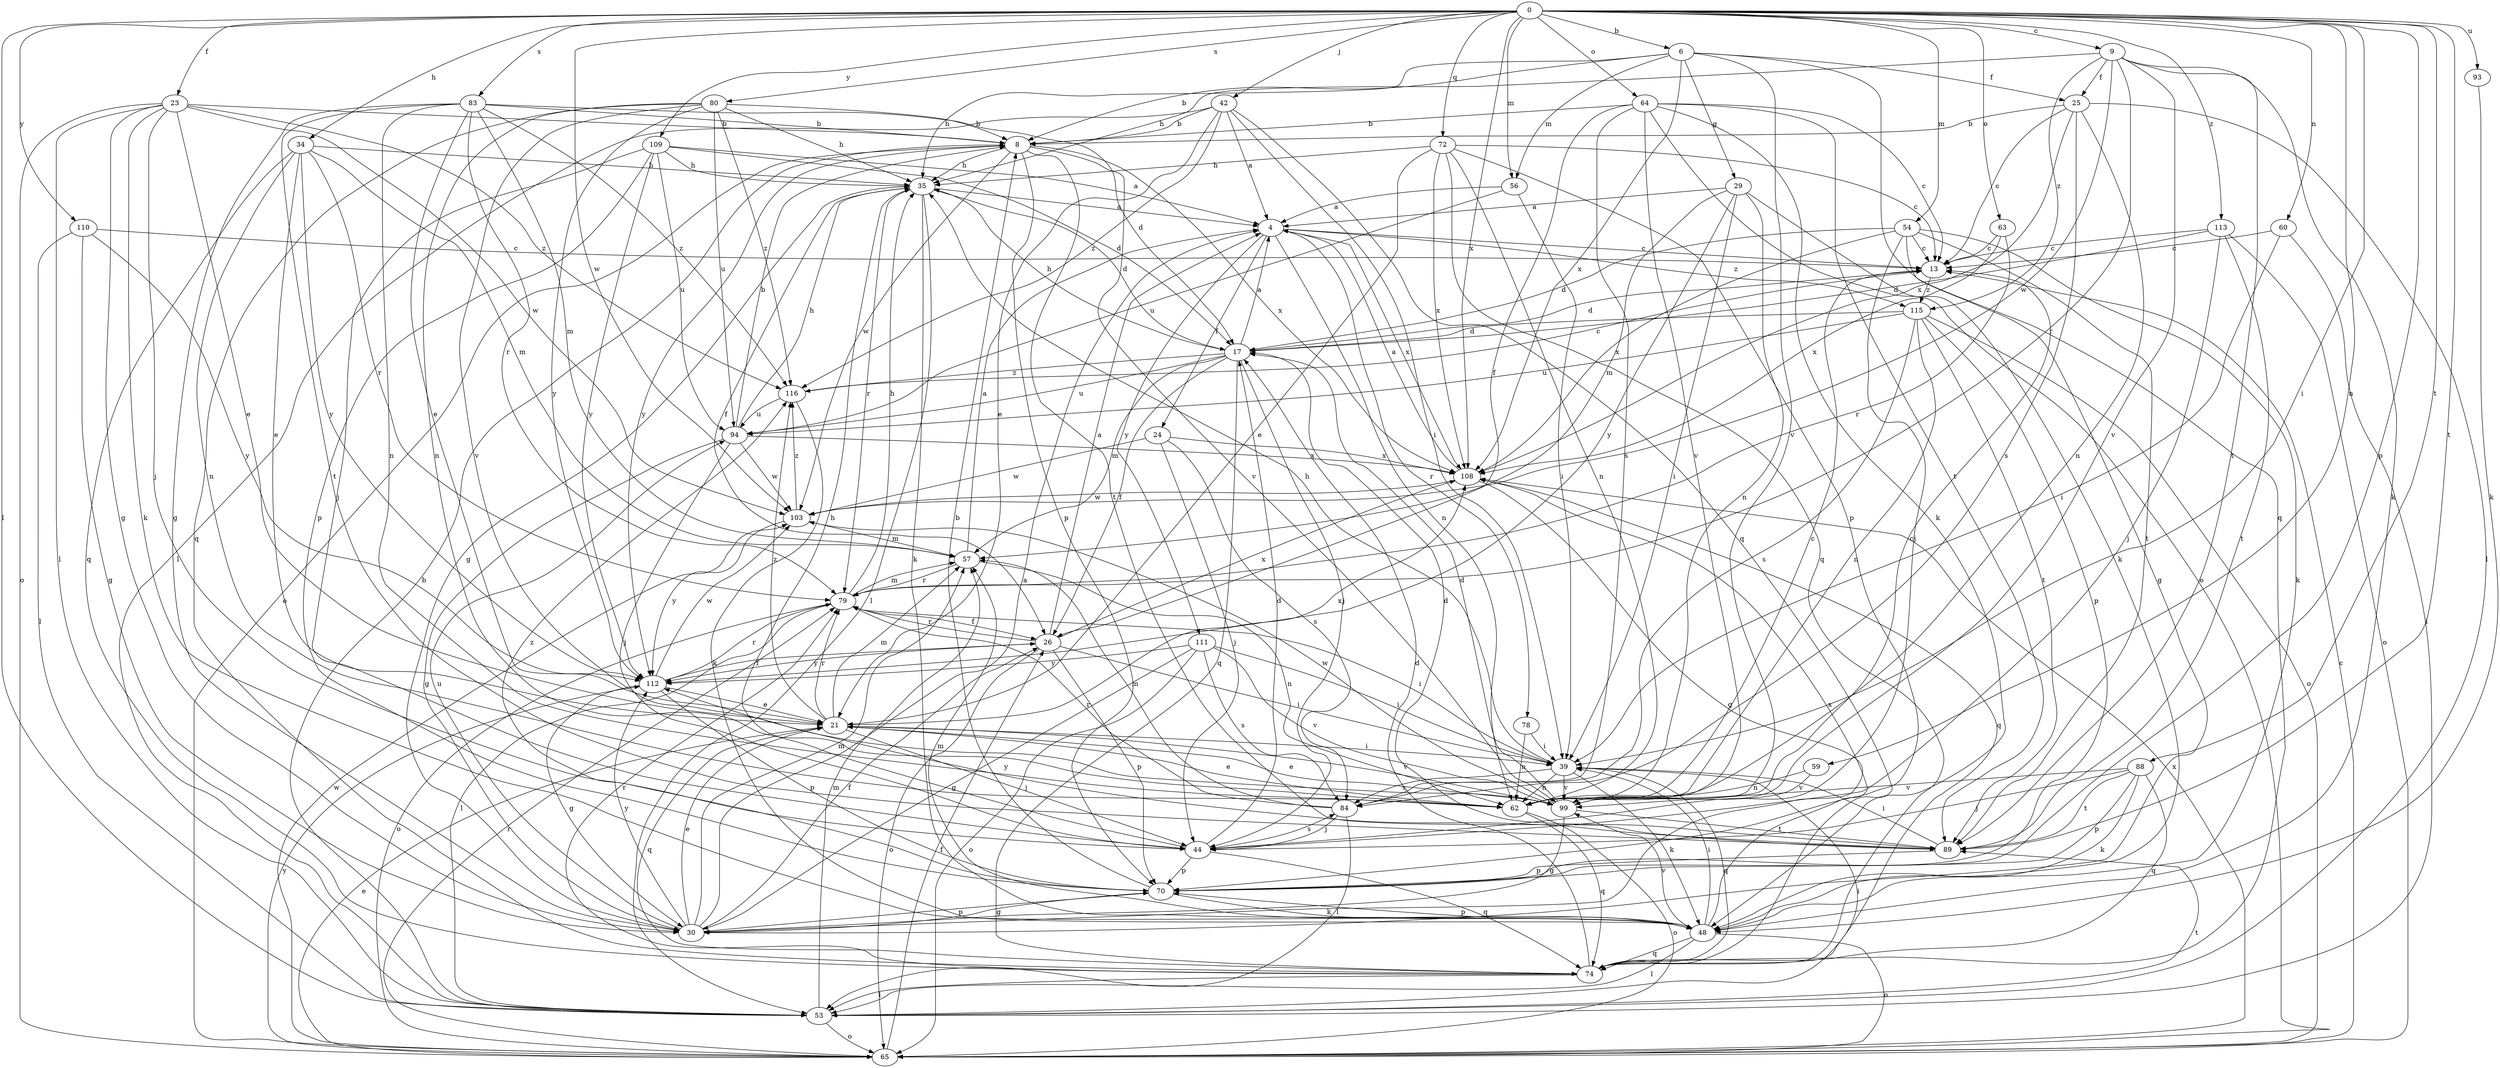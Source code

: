 strict digraph  {
0;
4;
6;
8;
9;
13;
17;
21;
23;
24;
25;
26;
29;
30;
34;
35;
39;
42;
44;
48;
53;
54;
56;
57;
59;
60;
62;
63;
64;
65;
70;
72;
74;
78;
79;
80;
83;
84;
88;
89;
93;
94;
99;
103;
108;
109;
110;
111;
112;
113;
115;
116;
0 -> 6  [label=b];
0 -> 9  [label=c];
0 -> 23  [label=f];
0 -> 34  [label=h];
0 -> 39  [label=i];
0 -> 42  [label=j];
0 -> 53  [label=l];
0 -> 54  [label=m];
0 -> 56  [label=m];
0 -> 59  [label=n];
0 -> 60  [label=n];
0 -> 63  [label=o];
0 -> 64  [label=o];
0 -> 70  [label=p];
0 -> 72  [label=q];
0 -> 80  [label=s];
0 -> 83  [label=s];
0 -> 88  [label=t];
0 -> 89  [label=t];
0 -> 93  [label=u];
0 -> 103  [label=w];
0 -> 108  [label=x];
0 -> 109  [label=y];
0 -> 110  [label=y];
0 -> 113  [label=z];
4 -> 13  [label=c];
4 -> 24  [label=f];
4 -> 62  [label=n];
4 -> 78  [label=r];
4 -> 108  [label=x];
4 -> 111  [label=y];
4 -> 115  [label=z];
6 -> 8  [label=b];
6 -> 25  [label=f];
6 -> 29  [label=g];
6 -> 35  [label=h];
6 -> 56  [label=m];
6 -> 74  [label=q];
6 -> 99  [label=v];
6 -> 108  [label=x];
8 -> 35  [label=h];
8 -> 65  [label=o];
8 -> 70  [label=p];
8 -> 89  [label=t];
8 -> 99  [label=v];
8 -> 103  [label=w];
8 -> 108  [label=x];
8 -> 112  [label=y];
9 -> 25  [label=f];
9 -> 35  [label=h];
9 -> 48  [label=k];
9 -> 79  [label=r];
9 -> 89  [label=t];
9 -> 99  [label=v];
9 -> 103  [label=w];
9 -> 115  [label=z];
13 -> 17  [label=d];
13 -> 115  [label=z];
17 -> 4  [label=a];
17 -> 26  [label=f];
17 -> 35  [label=h];
17 -> 44  [label=j];
17 -> 57  [label=m];
17 -> 74  [label=q];
17 -> 94  [label=u];
17 -> 116  [label=z];
21 -> 39  [label=i];
21 -> 44  [label=j];
21 -> 57  [label=m];
21 -> 74  [label=q];
21 -> 79  [label=r];
21 -> 99  [label=v];
21 -> 108  [label=x];
21 -> 116  [label=z];
23 -> 8  [label=b];
23 -> 21  [label=e];
23 -> 30  [label=g];
23 -> 44  [label=j];
23 -> 48  [label=k];
23 -> 53  [label=l];
23 -> 65  [label=o];
23 -> 103  [label=w];
23 -> 116  [label=z];
24 -> 44  [label=j];
24 -> 84  [label=s];
24 -> 103  [label=w];
24 -> 108  [label=x];
25 -> 8  [label=b];
25 -> 13  [label=c];
25 -> 53  [label=l];
25 -> 62  [label=n];
25 -> 84  [label=s];
25 -> 108  [label=x];
26 -> 4  [label=a];
26 -> 39  [label=i];
26 -> 65  [label=o];
26 -> 70  [label=p];
26 -> 79  [label=r];
26 -> 108  [label=x];
26 -> 112  [label=y];
29 -> 4  [label=a];
29 -> 39  [label=i];
29 -> 48  [label=k];
29 -> 57  [label=m];
29 -> 62  [label=n];
29 -> 112  [label=y];
30 -> 4  [label=a];
30 -> 21  [label=e];
30 -> 26  [label=f];
30 -> 57  [label=m];
30 -> 70  [label=p];
30 -> 94  [label=u];
30 -> 112  [label=y];
34 -> 21  [label=e];
34 -> 35  [label=h];
34 -> 57  [label=m];
34 -> 62  [label=n];
34 -> 74  [label=q];
34 -> 79  [label=r];
34 -> 112  [label=y];
35 -> 4  [label=a];
35 -> 17  [label=d];
35 -> 26  [label=f];
35 -> 30  [label=g];
35 -> 48  [label=k];
35 -> 53  [label=l];
35 -> 79  [label=r];
39 -> 35  [label=h];
39 -> 48  [label=k];
39 -> 62  [label=n];
39 -> 74  [label=q];
39 -> 84  [label=s];
39 -> 99  [label=v];
42 -> 4  [label=a];
42 -> 8  [label=b];
42 -> 21  [label=e];
42 -> 39  [label=i];
42 -> 53  [label=l];
42 -> 74  [label=q];
42 -> 116  [label=z];
44 -> 17  [label=d];
44 -> 35  [label=h];
44 -> 70  [label=p];
44 -> 74  [label=q];
44 -> 84  [label=s];
48 -> 39  [label=i];
48 -> 53  [label=l];
48 -> 57  [label=m];
48 -> 65  [label=o];
48 -> 70  [label=p];
48 -> 74  [label=q];
48 -> 99  [label=v];
48 -> 108  [label=x];
53 -> 8  [label=b];
53 -> 39  [label=i];
53 -> 57  [label=m];
53 -> 65  [label=o];
53 -> 89  [label=t];
54 -> 13  [label=c];
54 -> 17  [label=d];
54 -> 30  [label=g];
54 -> 44  [label=j];
54 -> 48  [label=k];
54 -> 89  [label=t];
54 -> 108  [label=x];
56 -> 4  [label=a];
56 -> 39  [label=i];
56 -> 94  [label=u];
57 -> 4  [label=a];
57 -> 62  [label=n];
57 -> 79  [label=r];
59 -> 62  [label=n];
59 -> 99  [label=v];
60 -> 13  [label=c];
60 -> 39  [label=i];
60 -> 53  [label=l];
62 -> 13  [label=c];
62 -> 21  [label=e];
62 -> 65  [label=o];
62 -> 74  [label=q];
63 -> 13  [label=c];
63 -> 79  [label=r];
63 -> 108  [label=x];
64 -> 8  [label=b];
64 -> 13  [label=c];
64 -> 26  [label=f];
64 -> 48  [label=k];
64 -> 65  [label=o];
64 -> 84  [label=s];
64 -> 89  [label=t];
64 -> 99  [label=v];
65 -> 13  [label=c];
65 -> 21  [label=e];
65 -> 26  [label=f];
65 -> 79  [label=r];
65 -> 103  [label=w];
65 -> 108  [label=x];
65 -> 112  [label=y];
70 -> 8  [label=b];
70 -> 30  [label=g];
70 -> 48  [label=k];
70 -> 116  [label=z];
72 -> 13  [label=c];
72 -> 21  [label=e];
72 -> 35  [label=h];
72 -> 62  [label=n];
72 -> 70  [label=p];
72 -> 74  [label=q];
72 -> 108  [label=x];
74 -> 17  [label=d];
74 -> 53  [label=l];
74 -> 79  [label=r];
78 -> 39  [label=i];
78 -> 62  [label=n];
79 -> 26  [label=f];
79 -> 35  [label=h];
79 -> 39  [label=i];
79 -> 53  [label=l];
79 -> 57  [label=m];
79 -> 65  [label=o];
80 -> 8  [label=b];
80 -> 35  [label=h];
80 -> 62  [label=n];
80 -> 74  [label=q];
80 -> 94  [label=u];
80 -> 99  [label=v];
80 -> 112  [label=y];
80 -> 116  [label=z];
83 -> 8  [label=b];
83 -> 17  [label=d];
83 -> 21  [label=e];
83 -> 30  [label=g];
83 -> 57  [label=m];
83 -> 62  [label=n];
83 -> 79  [label=r];
83 -> 89  [label=t];
83 -> 116  [label=z];
84 -> 44  [label=j];
84 -> 53  [label=l];
84 -> 57  [label=m];
84 -> 79  [label=r];
88 -> 44  [label=j];
88 -> 48  [label=k];
88 -> 70  [label=p];
88 -> 74  [label=q];
88 -> 89  [label=t];
88 -> 99  [label=v];
89 -> 17  [label=d];
89 -> 39  [label=i];
89 -> 70  [label=p];
89 -> 112  [label=y];
93 -> 48  [label=k];
94 -> 8  [label=b];
94 -> 30  [label=g];
94 -> 35  [label=h];
94 -> 44  [label=j];
94 -> 103  [label=w];
94 -> 108  [label=x];
99 -> 13  [label=c];
99 -> 17  [label=d];
99 -> 21  [label=e];
99 -> 30  [label=g];
99 -> 89  [label=t];
99 -> 103  [label=w];
103 -> 57  [label=m];
103 -> 112  [label=y];
103 -> 116  [label=z];
108 -> 4  [label=a];
108 -> 30  [label=g];
108 -> 74  [label=q];
108 -> 103  [label=w];
109 -> 4  [label=a];
109 -> 17  [label=d];
109 -> 35  [label=h];
109 -> 44  [label=j];
109 -> 70  [label=p];
109 -> 94  [label=u];
109 -> 112  [label=y];
110 -> 13  [label=c];
110 -> 30  [label=g];
110 -> 53  [label=l];
110 -> 112  [label=y];
111 -> 30  [label=g];
111 -> 39  [label=i];
111 -> 65  [label=o];
111 -> 84  [label=s];
111 -> 99  [label=v];
111 -> 112  [label=y];
112 -> 21  [label=e];
112 -> 26  [label=f];
112 -> 30  [label=g];
112 -> 70  [label=p];
112 -> 79  [label=r];
112 -> 103  [label=w];
113 -> 13  [label=c];
113 -> 17  [label=d];
113 -> 44  [label=j];
113 -> 65  [label=o];
113 -> 89  [label=t];
115 -> 17  [label=d];
115 -> 62  [label=n];
115 -> 65  [label=o];
115 -> 70  [label=p];
115 -> 84  [label=s];
115 -> 89  [label=t];
115 -> 94  [label=u];
116 -> 13  [label=c];
116 -> 48  [label=k];
116 -> 94  [label=u];
}
